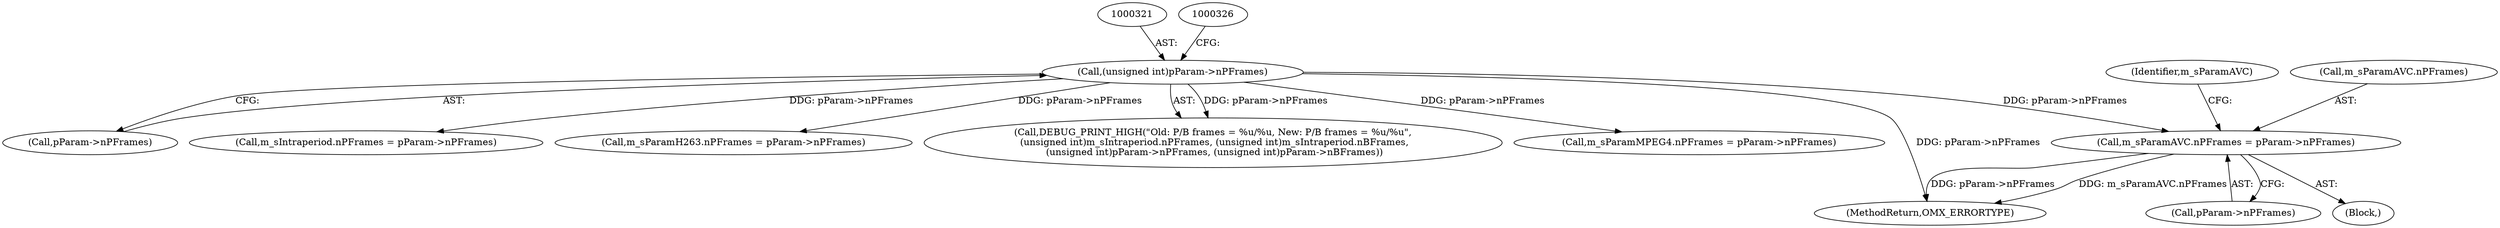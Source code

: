 digraph "0_Android_560ccdb509a7b86186fac0fce1b25bd9a3e6a6e8_6@pointer" {
"1000438" [label="(Call,m_sParamAVC.nPFrames = pParam->nPFrames)"];
"1000320" [label="(Call,(unsigned int)pParam->nPFrames)"];
"1000442" [label="(Call,pParam->nPFrames)"];
"1000982" [label="(MethodReturn,OMX_ERRORTYPE)"];
"1000320" [label="(Call,(unsigned int)pParam->nPFrames)"];
"1000449" [label="(Identifier,m_sParamAVC)"];
"1000437" [label="(Block,)"];
"1000322" [label="(Call,pParam->nPFrames)"];
"1000367" [label="(Call,m_sIntraperiod.nPFrames = pParam->nPFrames)"];
"1000429" [label="(Call,m_sParamH263.nPFrames = pParam->nPFrames)"];
"1000308" [label="(Call,DEBUG_PRINT_HIGH(\"Old: P/B frames = %u/%u, New: P/B frames = %u/%u\",\n (unsigned int)m_sIntraperiod.nPFrames, (unsigned int)m_sIntraperiod.nBFrames,\n (unsigned int)pParam->nPFrames, (unsigned int)pParam->nBFrames))"];
"1000395" [label="(Call,m_sParamMPEG4.nPFrames = pParam->nPFrames)"];
"1000438" [label="(Call,m_sParamAVC.nPFrames = pParam->nPFrames)"];
"1000439" [label="(Call,m_sParamAVC.nPFrames)"];
"1000438" -> "1000437"  [label="AST: "];
"1000438" -> "1000442"  [label="CFG: "];
"1000439" -> "1000438"  [label="AST: "];
"1000442" -> "1000438"  [label="AST: "];
"1000449" -> "1000438"  [label="CFG: "];
"1000438" -> "1000982"  [label="DDG: pParam->nPFrames"];
"1000438" -> "1000982"  [label="DDG: m_sParamAVC.nPFrames"];
"1000320" -> "1000438"  [label="DDG: pParam->nPFrames"];
"1000320" -> "1000308"  [label="AST: "];
"1000320" -> "1000322"  [label="CFG: "];
"1000321" -> "1000320"  [label="AST: "];
"1000322" -> "1000320"  [label="AST: "];
"1000326" -> "1000320"  [label="CFG: "];
"1000320" -> "1000982"  [label="DDG: pParam->nPFrames"];
"1000320" -> "1000308"  [label="DDG: pParam->nPFrames"];
"1000320" -> "1000367"  [label="DDG: pParam->nPFrames"];
"1000320" -> "1000395"  [label="DDG: pParam->nPFrames"];
"1000320" -> "1000429"  [label="DDG: pParam->nPFrames"];
}
